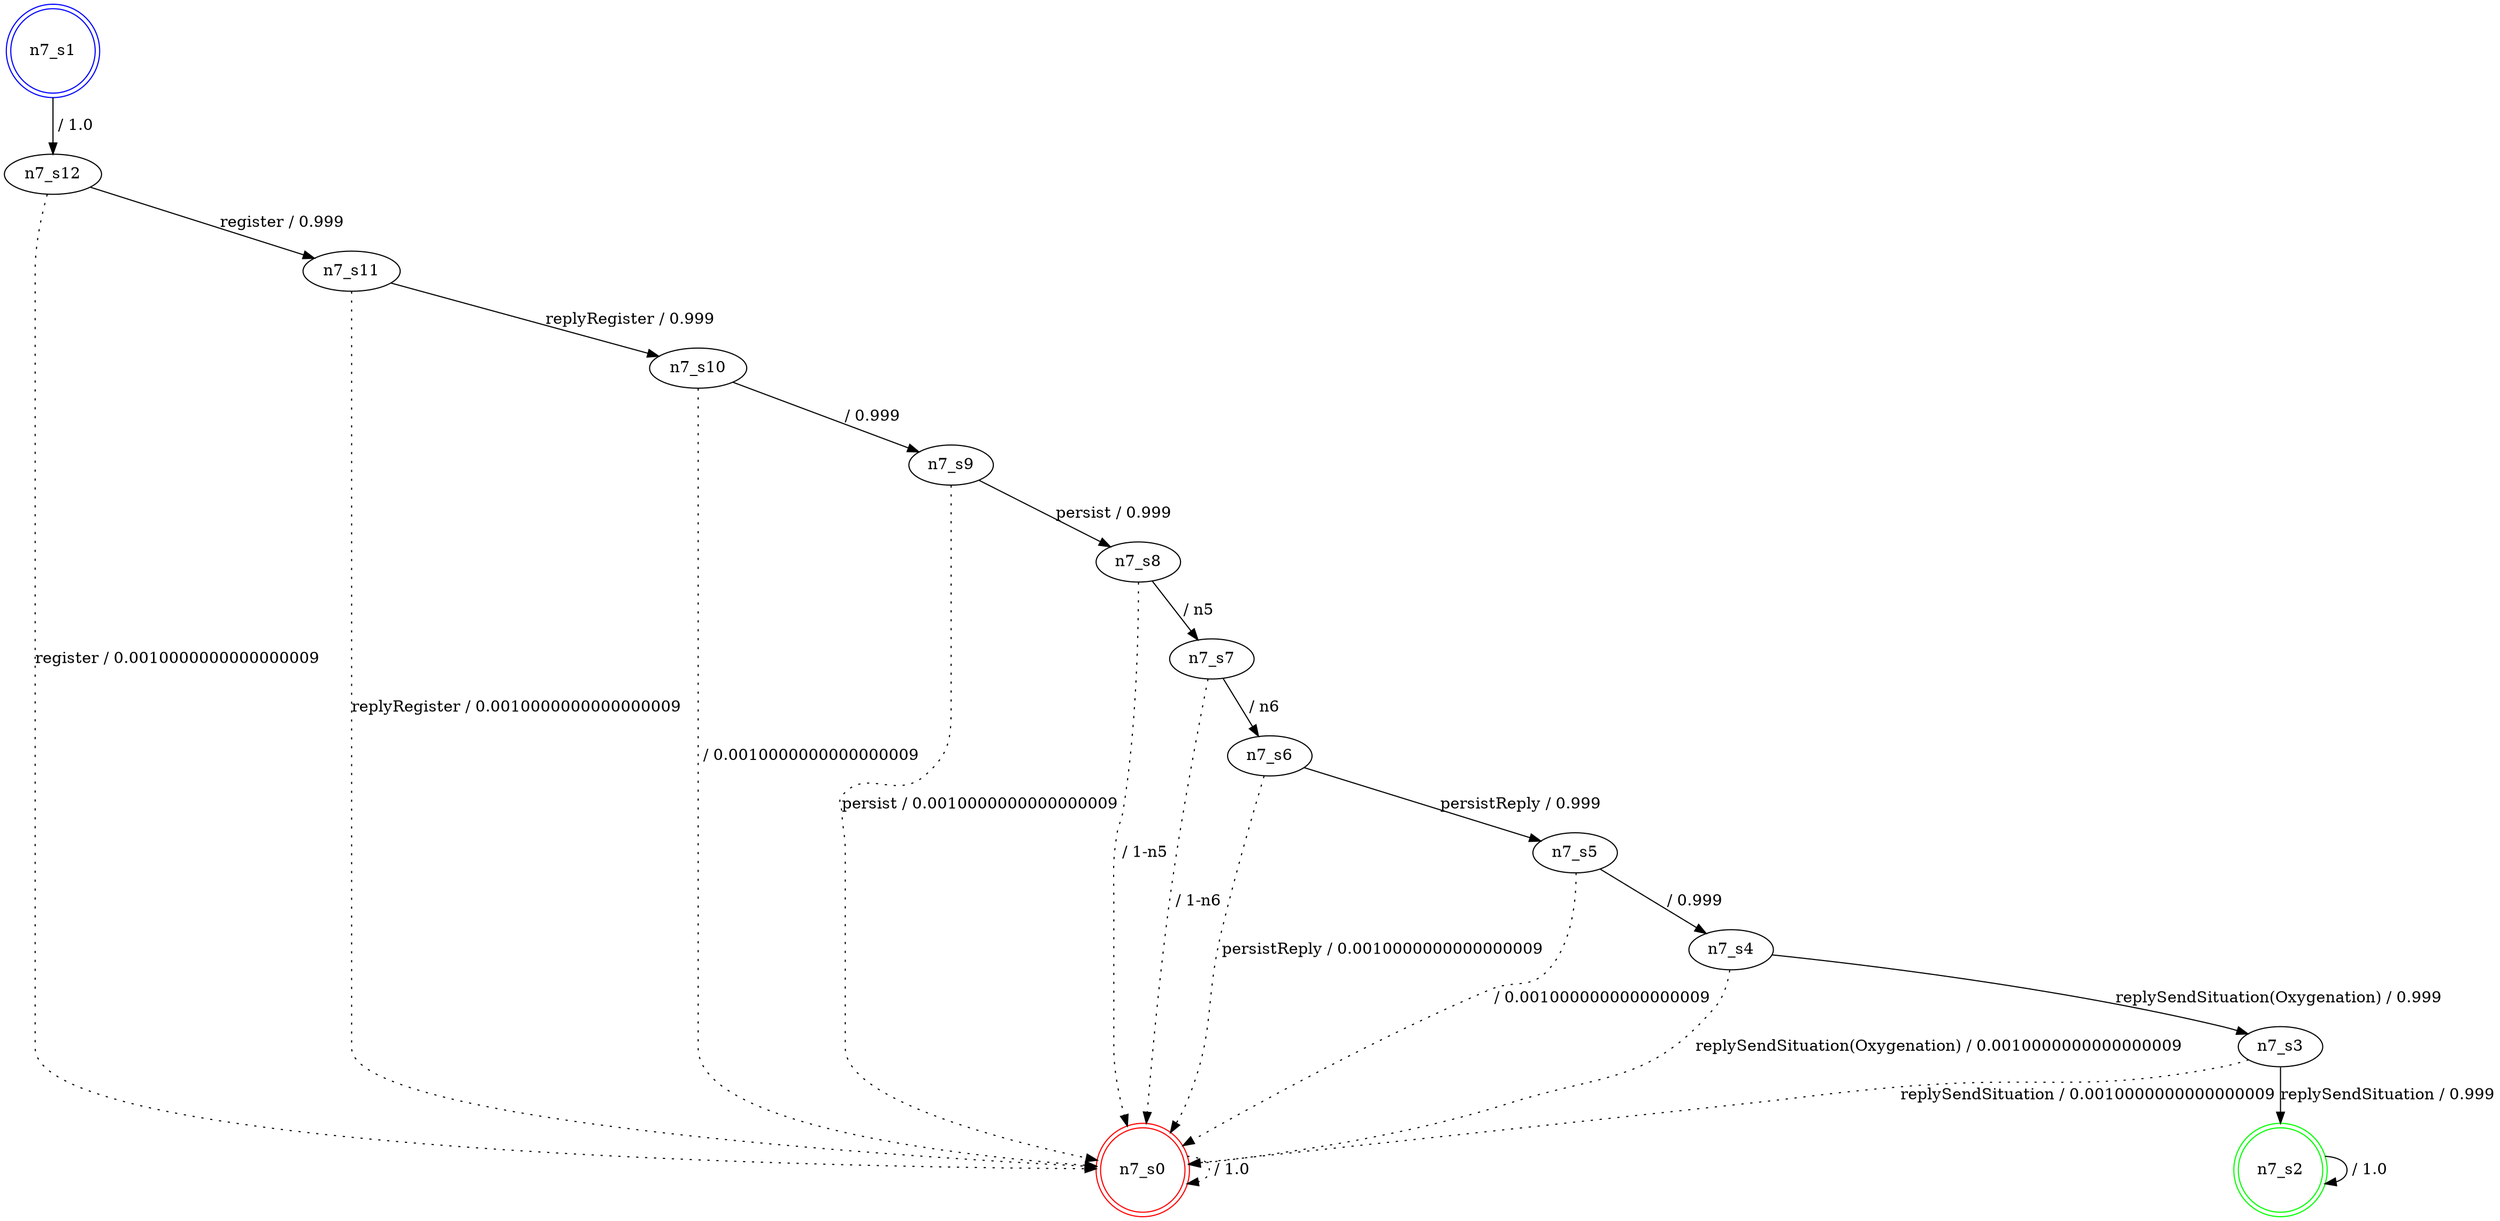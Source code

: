 digraph graphname {
n7_s0 [label="n7_s0",color=red,shape=doublecircle ];
n7_s1 [label="n7_s1",color=blue,shape=doublecircle ];
n7_s2 [label="n7_s2",color=green,shape=doublecircle ];
n7_s3 [label="n7_s3" ];
n7_s4 [label="n7_s4" ];
n7_s5 [label="n7_s5" ];
n7_s6 [label="n7_s6" ];
n7_s7 [label="n7_s7" ];
n7_s8 [label="n7_s8" ];
n7_s9 [label="n7_s9" ];
n7_s10 [label="n7_s10" ];
n7_s11 [label="n7_s11" ];
n7_s12 [label="n7_s12" ];
n7_s0 -> n7_s0 [label=" / 1.0", style=dotted];
n7_s1 -> n7_s12 [label=" / 1.0"];
n7_s2 -> n7_s2 [label=" / 1.0"];
n7_s3 -> n7_s2 [label="replySendSituation / 0.999"];
n7_s3 -> n7_s0 [label="replySendSituation / 0.0010000000000000009", style=dotted];
n7_s4 -> n7_s3 [label="replySendSituation(Oxygenation) / 0.999"];
n7_s4 -> n7_s0 [label="replySendSituation(Oxygenation) / 0.0010000000000000009", style=dotted];
n7_s5 -> n7_s4 [label=" / 0.999"];
n7_s5 -> n7_s0 [label=" / 0.0010000000000000009", style=dotted];
n7_s6 -> n7_s5 [label="persistReply / 0.999"];
n7_s6 -> n7_s0 [label="persistReply / 0.0010000000000000009", style=dotted];
n7_s7 -> n7_s6 [label=" / n6"];
n7_s7 -> n7_s0 [label=" / 1-n6", style=dotted];
n7_s8 -> n7_s7 [label=" / n5"];
n7_s8 -> n7_s0 [label=" / 1-n5", style=dotted];
n7_s9 -> n7_s8 [label="persist / 0.999"];
n7_s9 -> n7_s0 [label="persist / 0.0010000000000000009", style=dotted];
n7_s10 -> n7_s9 [label=" / 0.999"];
n7_s10 -> n7_s0 [label=" / 0.0010000000000000009", style=dotted];
n7_s11 -> n7_s10 [label="replyRegister / 0.999"];
n7_s11 -> n7_s0 [label="replyRegister / 0.0010000000000000009", style=dotted];
n7_s12 -> n7_s11 [label="register / 0.999"];
n7_s12 -> n7_s0 [label="register / 0.0010000000000000009", style=dotted];
}